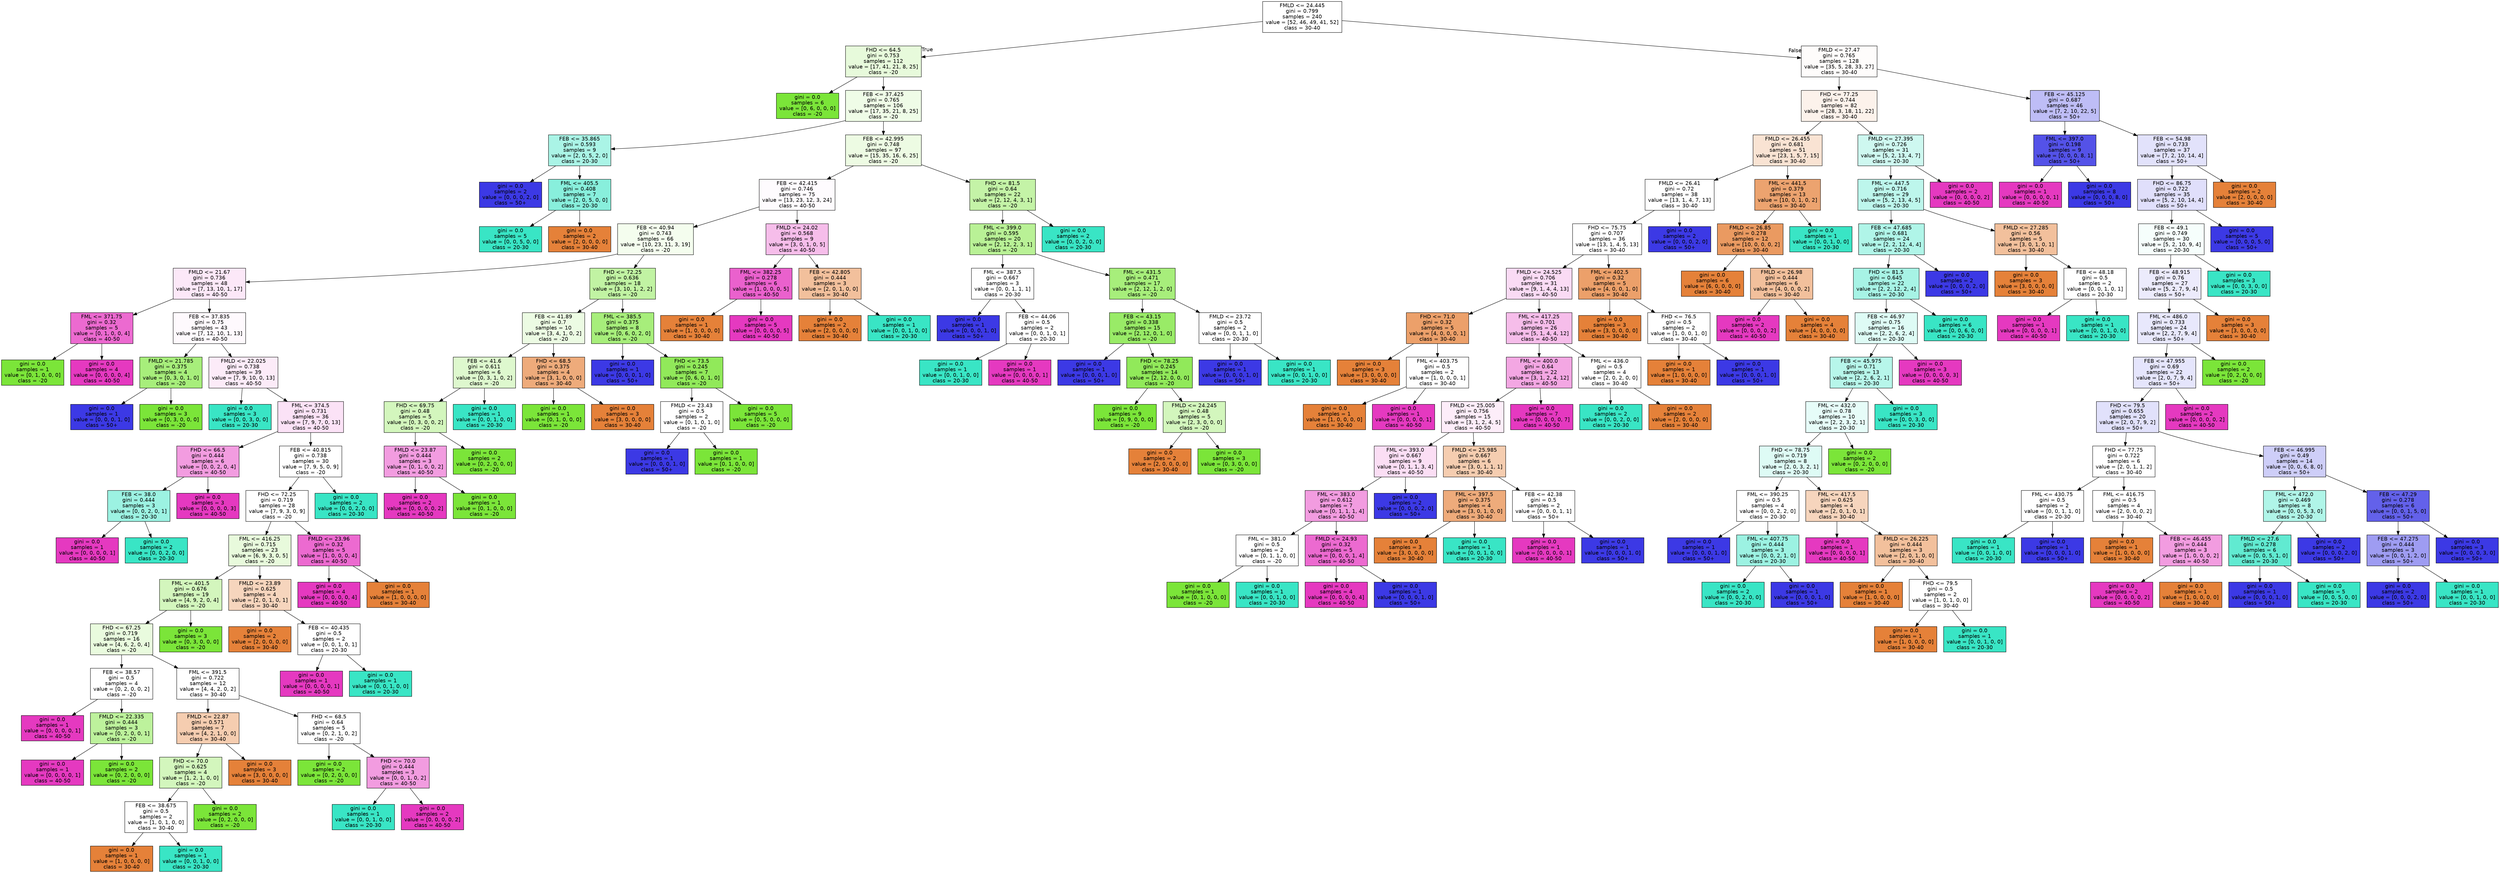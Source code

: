 digraph Tree {
node [shape=box, style="filled", color="black", fontname="helvetica"] ;
edge [fontname="helvetica"] ;
0 [label="FMLD <= 24.445\ngini = 0.799\nsamples = 240\nvalue = [52, 46, 49, 41, 52]\nclass = 30-40", fillcolor="#ffffff"] ;
1 [label="FHD <= 64.5\ngini = 0.753\nsamples = 112\nvalue = [17, 41, 21, 8, 25]\nclass = -20", fillcolor="#e7fadb"] ;
0 -> 1 [labeldistance=2.5, labelangle=45, headlabel="True"] ;
2 [label="gini = 0.0\nsamples = 6\nvalue = [0, 6, 0, 0, 0]\nclass = -20", fillcolor="#7be539"] ;
1 -> 2 ;
3 [label="FEB <= 37.425\ngini = 0.765\nsamples = 106\nvalue = [17, 35, 21, 8, 25]\nclass = -20", fillcolor="#effce7"] ;
1 -> 3 ;
4 [label="FEB <= 35.865\ngini = 0.593\nsamples = 9\nvalue = [2, 0, 5, 2, 0]\nclass = 20-30", fillcolor="#aaf4e6"] ;
3 -> 4 ;
5 [label="gini = 0.0\nsamples = 2\nvalue = [0, 0, 0, 2, 0]\nclass = 50+", fillcolor="#3c39e5"] ;
4 -> 5 ;
6 [label="FML <= 405.5\ngini = 0.408\nsamples = 7\nvalue = [2, 0, 5, 0, 0]\nclass = 20-30", fillcolor="#88efdc"] ;
4 -> 6 ;
7 [label="gini = 0.0\nsamples = 5\nvalue = [0, 0, 5, 0, 0]\nclass = 20-30", fillcolor="#39e5c5"] ;
6 -> 7 ;
8 [label="gini = 0.0\nsamples = 2\nvalue = [2, 0, 0, 0, 0]\nclass = 30-40", fillcolor="#e58139"] ;
6 -> 8 ;
9 [label="FEB <= 42.995\ngini = 0.748\nsamples = 97\nvalue = [15, 35, 16, 6, 25]\nclass = -20", fillcolor="#edfbe3"] ;
3 -> 9 ;
10 [label="FEB <= 42.415\ngini = 0.746\nsamples = 75\nvalue = [13, 23, 12, 3, 24]\nclass = 40-50", fillcolor="#fefbfe"] ;
9 -> 10 ;
11 [label="FEB <= 40.94\ngini = 0.743\nsamples = 66\nvalue = [10, 23, 11, 3, 19]\nclass = -20", fillcolor="#f4fdee"] ;
10 -> 11 ;
12 [label="FMLD <= 21.67\ngini = 0.736\nsamples = 48\nvalue = [7, 13, 10, 1, 17]\nclass = 40-50", fillcolor="#fce8f8"] ;
11 -> 12 ;
13 [label="FML <= 371.75\ngini = 0.32\nsamples = 5\nvalue = [0, 1, 0, 0, 4]\nclass = 40-50", fillcolor="#ec6ad0"] ;
12 -> 13 ;
14 [label="gini = 0.0\nsamples = 1\nvalue = [0, 1, 0, 0, 0]\nclass = -20", fillcolor="#7be539"] ;
13 -> 14 ;
15 [label="gini = 0.0\nsamples = 4\nvalue = [0, 0, 0, 0, 4]\nclass = 40-50", fillcolor="#e539c0"] ;
13 -> 15 ;
16 [label="FEB <= 37.835\ngini = 0.75\nsamples = 43\nvalue = [7, 12, 10, 1, 13]\nclass = 40-50", fillcolor="#fef9fd"] ;
12 -> 16 ;
17 [label="FMLD <= 21.785\ngini = 0.375\nsamples = 4\nvalue = [0, 3, 0, 1, 0]\nclass = -20", fillcolor="#a7ee7b"] ;
16 -> 17 ;
18 [label="gini = 0.0\nsamples = 1\nvalue = [0, 0, 0, 1, 0]\nclass = 50+", fillcolor="#3c39e5"] ;
17 -> 18 ;
19 [label="gini = 0.0\nsamples = 3\nvalue = [0, 3, 0, 0, 0]\nclass = -20", fillcolor="#7be539"] ;
17 -> 19 ;
20 [label="FMLD <= 22.025\ngini = 0.738\nsamples = 39\nvalue = [7, 9, 10, 0, 13]\nclass = 40-50", fillcolor="#fcebf8"] ;
16 -> 20 ;
21 [label="gini = 0.0\nsamples = 3\nvalue = [0, 0, 3, 0, 0]\nclass = 20-30", fillcolor="#39e5c5"] ;
20 -> 21 ;
22 [label="FML <= 374.5\ngini = 0.731\nsamples = 36\nvalue = [7, 9, 7, 0, 13]\nclass = 40-50", fillcolor="#fbe2f6"] ;
20 -> 22 ;
23 [label="FHD <= 66.5\ngini = 0.444\nsamples = 6\nvalue = [0, 0, 2, 0, 4]\nclass = 40-50", fillcolor="#f29ce0"] ;
22 -> 23 ;
24 [label="FEB <= 38.0\ngini = 0.444\nsamples = 3\nvalue = [0, 0, 2, 0, 1]\nclass = 20-30", fillcolor="#9cf2e2"] ;
23 -> 24 ;
25 [label="gini = 0.0\nsamples = 1\nvalue = [0, 0, 0, 0, 1]\nclass = 40-50", fillcolor="#e539c0"] ;
24 -> 25 ;
26 [label="gini = 0.0\nsamples = 2\nvalue = [0, 0, 2, 0, 0]\nclass = 20-30", fillcolor="#39e5c5"] ;
24 -> 26 ;
27 [label="gini = 0.0\nsamples = 3\nvalue = [0, 0, 0, 0, 3]\nclass = 40-50", fillcolor="#e539c0"] ;
23 -> 27 ;
28 [label="FEB <= 40.815\ngini = 0.738\nsamples = 30\nvalue = [7, 9, 5, 0, 9]\nclass = -20", fillcolor="#ffffff"] ;
22 -> 28 ;
29 [label="FHD <= 72.25\ngini = 0.719\nsamples = 28\nvalue = [7, 9, 3, 0, 9]\nclass = -20", fillcolor="#ffffff"] ;
28 -> 29 ;
30 [label="FML <= 416.25\ngini = 0.715\nsamples = 23\nvalue = [6, 9, 3, 0, 5]\nclass = -20", fillcolor="#e8fadc"] ;
29 -> 30 ;
31 [label="FML <= 401.5\ngini = 0.676\nsamples = 19\nvalue = [4, 9, 2, 0, 4]\nclass = -20", fillcolor="#d3f6bd"] ;
30 -> 31 ;
32 [label="FHD <= 67.25\ngini = 0.719\nsamples = 16\nvalue = [4, 6, 2, 0, 4]\nclass = -20", fillcolor="#e9fbde"] ;
31 -> 32 ;
33 [label="FEB <= 38.57\ngini = 0.5\nsamples = 4\nvalue = [0, 2, 0, 0, 2]\nclass = -20", fillcolor="#ffffff"] ;
32 -> 33 ;
34 [label="gini = 0.0\nsamples = 1\nvalue = [0, 0, 0, 0, 1]\nclass = 40-50", fillcolor="#e539c0"] ;
33 -> 34 ;
35 [label="FMLD <= 22.335\ngini = 0.444\nsamples = 3\nvalue = [0, 2, 0, 0, 1]\nclass = -20", fillcolor="#bdf29c"] ;
33 -> 35 ;
36 [label="gini = 0.0\nsamples = 1\nvalue = [0, 0, 0, 0, 1]\nclass = 40-50", fillcolor="#e539c0"] ;
35 -> 36 ;
37 [label="gini = 0.0\nsamples = 2\nvalue = [0, 2, 0, 0, 0]\nclass = -20", fillcolor="#7be539"] ;
35 -> 37 ;
38 [label="FML <= 391.5\ngini = 0.722\nsamples = 12\nvalue = [4, 4, 2, 0, 2]\nclass = 30-40", fillcolor="#ffffff"] ;
32 -> 38 ;
39 [label="FMLD <= 22.87\ngini = 0.571\nsamples = 7\nvalue = [4, 2, 1, 0, 0]\nclass = 30-40", fillcolor="#f5cdb0"] ;
38 -> 39 ;
40 [label="FHD <= 70.0\ngini = 0.625\nsamples = 4\nvalue = [1, 2, 1, 0, 0]\nclass = -20", fillcolor="#d3f6bd"] ;
39 -> 40 ;
41 [label="FEB <= 38.675\ngini = 0.5\nsamples = 2\nvalue = [1, 0, 1, 0, 0]\nclass = 30-40", fillcolor="#ffffff"] ;
40 -> 41 ;
42 [label="gini = 0.0\nsamples = 1\nvalue = [1, 0, 0, 0, 0]\nclass = 30-40", fillcolor="#e58139"] ;
41 -> 42 ;
43 [label="gini = 0.0\nsamples = 1\nvalue = [0, 0, 1, 0, 0]\nclass = 20-30", fillcolor="#39e5c5"] ;
41 -> 43 ;
44 [label="gini = 0.0\nsamples = 2\nvalue = [0, 2, 0, 0, 0]\nclass = -20", fillcolor="#7be539"] ;
40 -> 44 ;
45 [label="gini = 0.0\nsamples = 3\nvalue = [3, 0, 0, 0, 0]\nclass = 30-40", fillcolor="#e58139"] ;
39 -> 45 ;
46 [label="FHD <= 68.5\ngini = 0.64\nsamples = 5\nvalue = [0, 2, 1, 0, 2]\nclass = -20", fillcolor="#ffffff"] ;
38 -> 46 ;
47 [label="gini = 0.0\nsamples = 2\nvalue = [0, 2, 0, 0, 0]\nclass = -20", fillcolor="#7be539"] ;
46 -> 47 ;
48 [label="FHD <= 70.0\ngini = 0.444\nsamples = 3\nvalue = [0, 0, 1, 0, 2]\nclass = 40-50", fillcolor="#f29ce0"] ;
46 -> 48 ;
49 [label="gini = 0.0\nsamples = 1\nvalue = [0, 0, 1, 0, 0]\nclass = 20-30", fillcolor="#39e5c5"] ;
48 -> 49 ;
50 [label="gini = 0.0\nsamples = 2\nvalue = [0, 0, 0, 0, 2]\nclass = 40-50", fillcolor="#e539c0"] ;
48 -> 50 ;
51 [label="gini = 0.0\nsamples = 3\nvalue = [0, 3, 0, 0, 0]\nclass = -20", fillcolor="#7be539"] ;
31 -> 51 ;
52 [label="FMLD <= 23.89\ngini = 0.625\nsamples = 4\nvalue = [2, 0, 1, 0, 1]\nclass = 30-40", fillcolor="#f6d5bd"] ;
30 -> 52 ;
53 [label="gini = 0.0\nsamples = 2\nvalue = [2, 0, 0, 0, 0]\nclass = 30-40", fillcolor="#e58139"] ;
52 -> 53 ;
54 [label="FEB <= 40.435\ngini = 0.5\nsamples = 2\nvalue = [0, 0, 1, 0, 1]\nclass = 20-30", fillcolor="#ffffff"] ;
52 -> 54 ;
55 [label="gini = 0.0\nsamples = 1\nvalue = [0, 0, 0, 0, 1]\nclass = 40-50", fillcolor="#e539c0"] ;
54 -> 55 ;
56 [label="gini = 0.0\nsamples = 1\nvalue = [0, 0, 1, 0, 0]\nclass = 20-30", fillcolor="#39e5c5"] ;
54 -> 56 ;
57 [label="FMLD <= 23.96\ngini = 0.32\nsamples = 5\nvalue = [1, 0, 0, 0, 4]\nclass = 40-50", fillcolor="#ec6ad0"] ;
29 -> 57 ;
58 [label="gini = 0.0\nsamples = 4\nvalue = [0, 0, 0, 0, 4]\nclass = 40-50", fillcolor="#e539c0"] ;
57 -> 58 ;
59 [label="gini = 0.0\nsamples = 1\nvalue = [1, 0, 0, 0, 0]\nclass = 30-40", fillcolor="#e58139"] ;
57 -> 59 ;
60 [label="gini = 0.0\nsamples = 2\nvalue = [0, 0, 2, 0, 0]\nclass = 20-30", fillcolor="#39e5c5"] ;
28 -> 60 ;
61 [label="FHD <= 72.25\ngini = 0.636\nsamples = 18\nvalue = [3, 10, 1, 2, 2]\nclass = -20", fillcolor="#c1f3a3"] ;
11 -> 61 ;
62 [label="FEB <= 41.89\ngini = 0.7\nsamples = 10\nvalue = [3, 4, 1, 0, 2]\nclass = -20", fillcolor="#ecfbe3"] ;
61 -> 62 ;
63 [label="FEB <= 41.6\ngini = 0.611\nsamples = 6\nvalue = [0, 3, 1, 0, 2]\nclass = -20", fillcolor="#def8ce"] ;
62 -> 63 ;
64 [label="FHD <= 69.75\ngini = 0.48\nsamples = 5\nvalue = [0, 3, 0, 0, 2]\nclass = -20", fillcolor="#d3f6bd"] ;
63 -> 64 ;
65 [label="FMLD <= 23.87\ngini = 0.444\nsamples = 3\nvalue = [0, 1, 0, 0, 2]\nclass = 40-50", fillcolor="#f29ce0"] ;
64 -> 65 ;
66 [label="gini = 0.0\nsamples = 2\nvalue = [0, 0, 0, 0, 2]\nclass = 40-50", fillcolor="#e539c0"] ;
65 -> 66 ;
67 [label="gini = 0.0\nsamples = 1\nvalue = [0, 1, 0, 0, 0]\nclass = -20", fillcolor="#7be539"] ;
65 -> 67 ;
68 [label="gini = 0.0\nsamples = 2\nvalue = [0, 2, 0, 0, 0]\nclass = -20", fillcolor="#7be539"] ;
64 -> 68 ;
69 [label="gini = 0.0\nsamples = 1\nvalue = [0, 0, 1, 0, 0]\nclass = 20-30", fillcolor="#39e5c5"] ;
63 -> 69 ;
70 [label="FHD <= 68.5\ngini = 0.375\nsamples = 4\nvalue = [3, 1, 0, 0, 0]\nclass = 30-40", fillcolor="#eeab7b"] ;
62 -> 70 ;
71 [label="gini = 0.0\nsamples = 1\nvalue = [0, 1, 0, 0, 0]\nclass = -20", fillcolor="#7be539"] ;
70 -> 71 ;
72 [label="gini = 0.0\nsamples = 3\nvalue = [3, 0, 0, 0, 0]\nclass = 30-40", fillcolor="#e58139"] ;
70 -> 72 ;
73 [label="FML <= 385.5\ngini = 0.375\nsamples = 8\nvalue = [0, 6, 0, 2, 0]\nclass = -20", fillcolor="#a7ee7b"] ;
61 -> 73 ;
74 [label="gini = 0.0\nsamples = 1\nvalue = [0, 0, 0, 1, 0]\nclass = 50+", fillcolor="#3c39e5"] ;
73 -> 74 ;
75 [label="FHD <= 73.5\ngini = 0.245\nsamples = 7\nvalue = [0, 6, 0, 1, 0]\nclass = -20", fillcolor="#91e95a"] ;
73 -> 75 ;
76 [label="FMLD <= 23.43\ngini = 0.5\nsamples = 2\nvalue = [0, 1, 0, 1, 0]\nclass = -20", fillcolor="#ffffff"] ;
75 -> 76 ;
77 [label="gini = 0.0\nsamples = 1\nvalue = [0, 0, 0, 1, 0]\nclass = 50+", fillcolor="#3c39e5"] ;
76 -> 77 ;
78 [label="gini = 0.0\nsamples = 1\nvalue = [0, 1, 0, 0, 0]\nclass = -20", fillcolor="#7be539"] ;
76 -> 78 ;
79 [label="gini = 0.0\nsamples = 5\nvalue = [0, 5, 0, 0, 0]\nclass = -20", fillcolor="#7be539"] ;
75 -> 79 ;
80 [label="FMLD <= 24.02\ngini = 0.568\nsamples = 9\nvalue = [3, 0, 1, 0, 5]\nclass = 40-50", fillcolor="#f6bdea"] ;
10 -> 80 ;
81 [label="FML <= 382.25\ngini = 0.278\nsamples = 6\nvalue = [1, 0, 0, 0, 5]\nclass = 40-50", fillcolor="#ea61cd"] ;
80 -> 81 ;
82 [label="gini = 0.0\nsamples = 1\nvalue = [1, 0, 0, 0, 0]\nclass = 30-40", fillcolor="#e58139"] ;
81 -> 82 ;
83 [label="gini = 0.0\nsamples = 5\nvalue = [0, 0, 0, 0, 5]\nclass = 40-50", fillcolor="#e539c0"] ;
81 -> 83 ;
84 [label="FEB <= 42.805\ngini = 0.444\nsamples = 3\nvalue = [2, 0, 1, 0, 0]\nclass = 30-40", fillcolor="#f2c09c"] ;
80 -> 84 ;
85 [label="gini = 0.0\nsamples = 2\nvalue = [2, 0, 0, 0, 0]\nclass = 30-40", fillcolor="#e58139"] ;
84 -> 85 ;
86 [label="gini = 0.0\nsamples = 1\nvalue = [0, 0, 1, 0, 0]\nclass = 20-30", fillcolor="#39e5c5"] ;
84 -> 86 ;
87 [label="FHD <= 81.5\ngini = 0.64\nsamples = 22\nvalue = [2, 12, 4, 3, 1]\nclass = -20", fillcolor="#c4f3a7"] ;
9 -> 87 ;
88 [label="FML <= 399.0\ngini = 0.595\nsamples = 20\nvalue = [2, 12, 2, 3, 1]\nclass = -20", fillcolor="#b9f196"] ;
87 -> 88 ;
89 [label="FML <= 387.5\ngini = 0.667\nsamples = 3\nvalue = [0, 0, 1, 1, 1]\nclass = 20-30", fillcolor="#ffffff"] ;
88 -> 89 ;
90 [label="gini = 0.0\nsamples = 1\nvalue = [0, 0, 0, 1, 0]\nclass = 50+", fillcolor="#3c39e5"] ;
89 -> 90 ;
91 [label="FEB <= 44.06\ngini = 0.5\nsamples = 2\nvalue = [0, 0, 1, 0, 1]\nclass = 20-30", fillcolor="#ffffff"] ;
89 -> 91 ;
92 [label="gini = 0.0\nsamples = 1\nvalue = [0, 0, 1, 0, 0]\nclass = 20-30", fillcolor="#39e5c5"] ;
91 -> 92 ;
93 [label="gini = 0.0\nsamples = 1\nvalue = [0, 0, 0, 0, 1]\nclass = 40-50", fillcolor="#e539c0"] ;
91 -> 93 ;
94 [label="FML <= 431.5\ngini = 0.471\nsamples = 17\nvalue = [2, 12, 1, 2, 0]\nclass = -20", fillcolor="#a7ee7b"] ;
88 -> 94 ;
95 [label="FEB <= 43.15\ngini = 0.338\nsamples = 15\nvalue = [2, 12, 0, 1, 0]\nclass = -20", fillcolor="#99eb67"] ;
94 -> 95 ;
96 [label="gini = 0.0\nsamples = 1\nvalue = [0, 0, 0, 1, 0]\nclass = 50+", fillcolor="#3c39e5"] ;
95 -> 96 ;
97 [label="FHD <= 78.25\ngini = 0.245\nsamples = 14\nvalue = [2, 12, 0, 0, 0]\nclass = -20", fillcolor="#91e95a"] ;
95 -> 97 ;
98 [label="gini = 0.0\nsamples = 9\nvalue = [0, 9, 0, 0, 0]\nclass = -20", fillcolor="#7be539"] ;
97 -> 98 ;
99 [label="FMLD <= 24.245\ngini = 0.48\nsamples = 5\nvalue = [2, 3, 0, 0, 0]\nclass = -20", fillcolor="#d3f6bd"] ;
97 -> 99 ;
100 [label="gini = 0.0\nsamples = 2\nvalue = [2, 0, 0, 0, 0]\nclass = 30-40", fillcolor="#e58139"] ;
99 -> 100 ;
101 [label="gini = 0.0\nsamples = 3\nvalue = [0, 3, 0, 0, 0]\nclass = -20", fillcolor="#7be539"] ;
99 -> 101 ;
102 [label="FMLD <= 23.72\ngini = 0.5\nsamples = 2\nvalue = [0, 0, 1, 1, 0]\nclass = 20-30", fillcolor="#ffffff"] ;
94 -> 102 ;
103 [label="gini = 0.0\nsamples = 1\nvalue = [0, 0, 0, 1, 0]\nclass = 50+", fillcolor="#3c39e5"] ;
102 -> 103 ;
104 [label="gini = 0.0\nsamples = 1\nvalue = [0, 0, 1, 0, 0]\nclass = 20-30", fillcolor="#39e5c5"] ;
102 -> 104 ;
105 [label="gini = 0.0\nsamples = 2\nvalue = [0, 0, 2, 0, 0]\nclass = 20-30", fillcolor="#39e5c5"] ;
87 -> 105 ;
106 [label="FMLD <= 27.47\ngini = 0.765\nsamples = 128\nvalue = [35, 5, 28, 33, 27]\nclass = 30-40", fillcolor="#fefcfb"] ;
0 -> 106 [labeldistance=2.5, labelangle=-45, headlabel="False"] ;
107 [label="FHD <= 77.25\ngini = 0.744\nsamples = 82\nvalue = [28, 3, 18, 11, 22]\nclass = 30-40", fillcolor="#fcf2eb"] ;
106 -> 107 ;
108 [label="FMLD <= 26.455\ngini = 0.681\nsamples = 51\nvalue = [23, 1, 5, 7, 15]\nclass = 30-40", fillcolor="#f9e3d3"] ;
107 -> 108 ;
109 [label="FMLD <= 26.41\ngini = 0.72\nsamples = 38\nvalue = [13, 1, 4, 7, 13]\nclass = 30-40", fillcolor="#ffffff"] ;
108 -> 109 ;
110 [label="FHD <= 75.75\ngini = 0.707\nsamples = 36\nvalue = [13, 1, 4, 5, 13]\nclass = 30-40", fillcolor="#ffffff"] ;
109 -> 110 ;
111 [label="FMLD <= 24.525\ngini = 0.706\nsamples = 31\nvalue = [9, 1, 4, 4, 13]\nclass = 40-50", fillcolor="#fadbf4"] ;
110 -> 111 ;
112 [label="FHD <= 71.0\ngini = 0.32\nsamples = 5\nvalue = [4, 0, 0, 0, 1]\nclass = 30-40", fillcolor="#eca06a"] ;
111 -> 112 ;
113 [label="gini = 0.0\nsamples = 3\nvalue = [3, 0, 0, 0, 0]\nclass = 30-40", fillcolor="#e58139"] ;
112 -> 113 ;
114 [label="FML <= 403.75\ngini = 0.5\nsamples = 2\nvalue = [1, 0, 0, 0, 1]\nclass = 30-40", fillcolor="#ffffff"] ;
112 -> 114 ;
115 [label="gini = 0.0\nsamples = 1\nvalue = [1, 0, 0, 0, 0]\nclass = 30-40", fillcolor="#e58139"] ;
114 -> 115 ;
116 [label="gini = 0.0\nsamples = 1\nvalue = [0, 0, 0, 0, 1]\nclass = 40-50", fillcolor="#e539c0"] ;
114 -> 116 ;
117 [label="FML <= 417.25\ngini = 0.701\nsamples = 26\nvalue = [5, 1, 4, 4, 12]\nclass = 40-50", fillcolor="#f6bdea"] ;
111 -> 117 ;
118 [label="FML <= 400.0\ngini = 0.64\nsamples = 22\nvalue = [3, 1, 2, 4, 12]\nclass = 40-50", fillcolor="#f3a7e3"] ;
117 -> 118 ;
119 [label="FMLD <= 25.005\ngini = 0.756\nsamples = 15\nvalue = [3, 1, 2, 4, 5]\nclass = 40-50", fillcolor="#fdedf9"] ;
118 -> 119 ;
120 [label="FML <= 393.0\ngini = 0.667\nsamples = 9\nvalue = [0, 1, 1, 3, 4]\nclass = 40-50", fillcolor="#fbdef4"] ;
119 -> 120 ;
121 [label="FML <= 383.0\ngini = 0.612\nsamples = 7\nvalue = [0, 1, 1, 1, 4]\nclass = 40-50", fillcolor="#f29ce0"] ;
120 -> 121 ;
122 [label="FML <= 381.0\ngini = 0.5\nsamples = 2\nvalue = [0, 1, 1, 0, 0]\nclass = -20", fillcolor="#ffffff"] ;
121 -> 122 ;
123 [label="gini = 0.0\nsamples = 1\nvalue = [0, 1, 0, 0, 0]\nclass = -20", fillcolor="#7be539"] ;
122 -> 123 ;
124 [label="gini = 0.0\nsamples = 1\nvalue = [0, 0, 1, 0, 0]\nclass = 20-30", fillcolor="#39e5c5"] ;
122 -> 124 ;
125 [label="FMLD <= 24.93\ngini = 0.32\nsamples = 5\nvalue = [0, 0, 0, 1, 4]\nclass = 40-50", fillcolor="#ec6ad0"] ;
121 -> 125 ;
126 [label="gini = 0.0\nsamples = 4\nvalue = [0, 0, 0, 0, 4]\nclass = 40-50", fillcolor="#e539c0"] ;
125 -> 126 ;
127 [label="gini = 0.0\nsamples = 1\nvalue = [0, 0, 0, 1, 0]\nclass = 50+", fillcolor="#3c39e5"] ;
125 -> 127 ;
128 [label="gini = 0.0\nsamples = 2\nvalue = [0, 0, 0, 2, 0]\nclass = 50+", fillcolor="#3c39e5"] ;
120 -> 128 ;
129 [label="FMLD <= 25.985\ngini = 0.667\nsamples = 6\nvalue = [3, 0, 1, 1, 1]\nclass = 30-40", fillcolor="#f5cdb0"] ;
119 -> 129 ;
130 [label="FML <= 397.5\ngini = 0.375\nsamples = 4\nvalue = [3, 0, 1, 0, 0]\nclass = 30-40", fillcolor="#eeab7b"] ;
129 -> 130 ;
131 [label="gini = 0.0\nsamples = 3\nvalue = [3, 0, 0, 0, 0]\nclass = 30-40", fillcolor="#e58139"] ;
130 -> 131 ;
132 [label="gini = 0.0\nsamples = 1\nvalue = [0, 0, 1, 0, 0]\nclass = 20-30", fillcolor="#39e5c5"] ;
130 -> 132 ;
133 [label="FEB <= 42.38\ngini = 0.5\nsamples = 2\nvalue = [0, 0, 0, 1, 1]\nclass = 50+", fillcolor="#ffffff"] ;
129 -> 133 ;
134 [label="gini = 0.0\nsamples = 1\nvalue = [0, 0, 0, 0, 1]\nclass = 40-50", fillcolor="#e539c0"] ;
133 -> 134 ;
135 [label="gini = 0.0\nsamples = 1\nvalue = [0, 0, 0, 1, 0]\nclass = 50+", fillcolor="#3c39e5"] ;
133 -> 135 ;
136 [label="gini = 0.0\nsamples = 7\nvalue = [0, 0, 0, 0, 7]\nclass = 40-50", fillcolor="#e539c0"] ;
118 -> 136 ;
137 [label="FML <= 436.0\ngini = 0.5\nsamples = 4\nvalue = [2, 0, 2, 0, 0]\nclass = 30-40", fillcolor="#ffffff"] ;
117 -> 137 ;
138 [label="gini = 0.0\nsamples = 2\nvalue = [0, 0, 2, 0, 0]\nclass = 20-30", fillcolor="#39e5c5"] ;
137 -> 138 ;
139 [label="gini = 0.0\nsamples = 2\nvalue = [2, 0, 0, 0, 0]\nclass = 30-40", fillcolor="#e58139"] ;
137 -> 139 ;
140 [label="FML <= 402.5\ngini = 0.32\nsamples = 5\nvalue = [4, 0, 0, 1, 0]\nclass = 30-40", fillcolor="#eca06a"] ;
110 -> 140 ;
141 [label="gini = 0.0\nsamples = 3\nvalue = [3, 0, 0, 0, 0]\nclass = 30-40", fillcolor="#e58139"] ;
140 -> 141 ;
142 [label="FHD <= 76.5\ngini = 0.5\nsamples = 2\nvalue = [1, 0, 0, 1, 0]\nclass = 30-40", fillcolor="#ffffff"] ;
140 -> 142 ;
143 [label="gini = 0.0\nsamples = 1\nvalue = [1, 0, 0, 0, 0]\nclass = 30-40", fillcolor="#e58139"] ;
142 -> 143 ;
144 [label="gini = 0.0\nsamples = 1\nvalue = [0, 0, 0, 1, 0]\nclass = 50+", fillcolor="#3c39e5"] ;
142 -> 144 ;
145 [label="gini = 0.0\nsamples = 2\nvalue = [0, 0, 0, 2, 0]\nclass = 50+", fillcolor="#3c39e5"] ;
109 -> 145 ;
146 [label="FML <= 441.5\ngini = 0.379\nsamples = 13\nvalue = [10, 0, 1, 0, 2]\nclass = 30-40", fillcolor="#eca36f"] ;
108 -> 146 ;
147 [label="FMLD <= 26.85\ngini = 0.278\nsamples = 12\nvalue = [10, 0, 0, 0, 2]\nclass = 30-40", fillcolor="#ea9a61"] ;
146 -> 147 ;
148 [label="gini = 0.0\nsamples = 6\nvalue = [6, 0, 0, 0, 0]\nclass = 30-40", fillcolor="#e58139"] ;
147 -> 148 ;
149 [label="FMLD <= 26.98\ngini = 0.444\nsamples = 6\nvalue = [4, 0, 0, 0, 2]\nclass = 30-40", fillcolor="#f2c09c"] ;
147 -> 149 ;
150 [label="gini = 0.0\nsamples = 2\nvalue = [0, 0, 0, 0, 2]\nclass = 40-50", fillcolor="#e539c0"] ;
149 -> 150 ;
151 [label="gini = 0.0\nsamples = 4\nvalue = [4, 0, 0, 0, 0]\nclass = 30-40", fillcolor="#e58139"] ;
149 -> 151 ;
152 [label="gini = 0.0\nsamples = 1\nvalue = [0, 0, 1, 0, 0]\nclass = 20-30", fillcolor="#39e5c5"] ;
146 -> 152 ;
153 [label="FMLD <= 27.395\ngini = 0.726\nsamples = 31\nvalue = [5, 2, 13, 4, 7]\nclass = 20-30", fillcolor="#cef8f0"] ;
107 -> 153 ;
154 [label="FML <= 447.5\ngini = 0.716\nsamples = 29\nvalue = [5, 2, 13, 4, 5]\nclass = 20-30", fillcolor="#bdf6ec"] ;
153 -> 154 ;
155 [label="FEB <= 47.685\ngini = 0.681\nsamples = 24\nvalue = [2, 2, 12, 4, 4]\nclass = 20-30", fillcolor="#b0f5e8"] ;
154 -> 155 ;
156 [label="FHD <= 81.5\ngini = 0.645\nsamples = 22\nvalue = [2, 2, 12, 2, 4]\nclass = 20-30", fillcolor="#a7f3e5"] ;
155 -> 156 ;
157 [label="FEB <= 46.97\ngini = 0.75\nsamples = 16\nvalue = [2, 2, 6, 2, 4]\nclass = 20-30", fillcolor="#defbf5"] ;
156 -> 157 ;
158 [label="FEB <= 45.975\ngini = 0.71\nsamples = 13\nvalue = [2, 2, 6, 2, 1]\nclass = 20-30", fillcolor="#b7f6ea"] ;
157 -> 158 ;
159 [label="FML <= 432.0\ngini = 0.78\nsamples = 10\nvalue = [2, 2, 3, 2, 1]\nclass = 20-30", fillcolor="#e6fcf8"] ;
158 -> 159 ;
160 [label="FHD <= 78.75\ngini = 0.719\nsamples = 8\nvalue = [2, 0, 3, 2, 1]\nclass = 20-30", fillcolor="#defbf5"] ;
159 -> 160 ;
161 [label="FML <= 390.25\ngini = 0.5\nsamples = 4\nvalue = [0, 0, 2, 2, 0]\nclass = 20-30", fillcolor="#ffffff"] ;
160 -> 161 ;
162 [label="gini = 0.0\nsamples = 1\nvalue = [0, 0, 0, 1, 0]\nclass = 50+", fillcolor="#3c39e5"] ;
161 -> 162 ;
163 [label="FML <= 407.75\ngini = 0.444\nsamples = 3\nvalue = [0, 0, 2, 1, 0]\nclass = 20-30", fillcolor="#9cf2e2"] ;
161 -> 163 ;
164 [label="gini = 0.0\nsamples = 2\nvalue = [0, 0, 2, 0, 0]\nclass = 20-30", fillcolor="#39e5c5"] ;
163 -> 164 ;
165 [label="gini = 0.0\nsamples = 1\nvalue = [0, 0, 0, 1, 0]\nclass = 50+", fillcolor="#3c39e5"] ;
163 -> 165 ;
166 [label="FML <= 417.5\ngini = 0.625\nsamples = 4\nvalue = [2, 0, 1, 0, 1]\nclass = 30-40", fillcolor="#f6d5bd"] ;
160 -> 166 ;
167 [label="gini = 0.0\nsamples = 1\nvalue = [0, 0, 0, 0, 1]\nclass = 40-50", fillcolor="#e539c0"] ;
166 -> 167 ;
168 [label="FMLD <= 26.225\ngini = 0.444\nsamples = 3\nvalue = [2, 0, 1, 0, 0]\nclass = 30-40", fillcolor="#f2c09c"] ;
166 -> 168 ;
169 [label="gini = 0.0\nsamples = 1\nvalue = [1, 0, 0, 0, 0]\nclass = 30-40", fillcolor="#e58139"] ;
168 -> 169 ;
170 [label="FHD <= 79.5\ngini = 0.5\nsamples = 2\nvalue = [1, 0, 1, 0, 0]\nclass = 30-40", fillcolor="#ffffff"] ;
168 -> 170 ;
171 [label="gini = 0.0\nsamples = 1\nvalue = [1, 0, 0, 0, 0]\nclass = 30-40", fillcolor="#e58139"] ;
170 -> 171 ;
172 [label="gini = 0.0\nsamples = 1\nvalue = [0, 0, 1, 0, 0]\nclass = 20-30", fillcolor="#39e5c5"] ;
170 -> 172 ;
173 [label="gini = 0.0\nsamples = 2\nvalue = [0, 2, 0, 0, 0]\nclass = -20", fillcolor="#7be539"] ;
159 -> 173 ;
174 [label="gini = 0.0\nsamples = 3\nvalue = [0, 0, 3, 0, 0]\nclass = 20-30", fillcolor="#39e5c5"] ;
158 -> 174 ;
175 [label="gini = 0.0\nsamples = 3\nvalue = [0, 0, 0, 0, 3]\nclass = 40-50", fillcolor="#e539c0"] ;
157 -> 175 ;
176 [label="gini = 0.0\nsamples = 6\nvalue = [0, 0, 6, 0, 0]\nclass = 20-30", fillcolor="#39e5c5"] ;
156 -> 176 ;
177 [label="gini = 0.0\nsamples = 2\nvalue = [0, 0, 0, 2, 0]\nclass = 50+", fillcolor="#3c39e5"] ;
155 -> 177 ;
178 [label="FMLD <= 27.285\ngini = 0.56\nsamples = 5\nvalue = [3, 0, 1, 0, 1]\nclass = 30-40", fillcolor="#f2c09c"] ;
154 -> 178 ;
179 [label="gini = 0.0\nsamples = 3\nvalue = [3, 0, 0, 0, 0]\nclass = 30-40", fillcolor="#e58139"] ;
178 -> 179 ;
180 [label="FEB <= 48.18\ngini = 0.5\nsamples = 2\nvalue = [0, 0, 1, 0, 1]\nclass = 20-30", fillcolor="#ffffff"] ;
178 -> 180 ;
181 [label="gini = 0.0\nsamples = 1\nvalue = [0, 0, 0, 0, 1]\nclass = 40-50", fillcolor="#e539c0"] ;
180 -> 181 ;
182 [label="gini = 0.0\nsamples = 1\nvalue = [0, 0, 1, 0, 0]\nclass = 20-30", fillcolor="#39e5c5"] ;
180 -> 182 ;
183 [label="gini = 0.0\nsamples = 2\nvalue = [0, 0, 0, 0, 2]\nclass = 40-50", fillcolor="#e539c0"] ;
153 -> 183 ;
184 [label="FEB <= 45.125\ngini = 0.687\nsamples = 46\nvalue = [7, 2, 10, 22, 5]\nclass = 50+", fillcolor="#bebdf6"] ;
106 -> 184 ;
185 [label="FML <= 397.0\ngini = 0.198\nsamples = 9\nvalue = [0, 0, 0, 8, 1]\nclass = 50+", fillcolor="#5452e8"] ;
184 -> 185 ;
186 [label="gini = 0.0\nsamples = 1\nvalue = [0, 0, 0, 0, 1]\nclass = 40-50", fillcolor="#e539c0"] ;
185 -> 186 ;
187 [label="gini = 0.0\nsamples = 8\nvalue = [0, 0, 0, 8, 0]\nclass = 50+", fillcolor="#3c39e5"] ;
185 -> 187 ;
188 [label="FEB <= 54.98\ngini = 0.733\nsamples = 37\nvalue = [7, 2, 10, 14, 4]\nclass = 50+", fillcolor="#e2e2fb"] ;
184 -> 188 ;
189 [label="FHD <= 86.75\ngini = 0.722\nsamples = 35\nvalue = [5, 2, 10, 14, 4]\nclass = 50+", fillcolor="#e0dffb"] ;
188 -> 189 ;
190 [label="FEB <= 49.1\ngini = 0.749\nsamples = 30\nvalue = [5, 2, 10, 9, 4]\nclass = 20-30", fillcolor="#f6fefc"] ;
189 -> 190 ;
191 [label="FEB <= 48.915\ngini = 0.76\nsamples = 27\nvalue = [5, 2, 7, 9, 4]\nclass = 50+", fillcolor="#ecebfc"] ;
190 -> 191 ;
192 [label="FML <= 486.0\ngini = 0.733\nsamples = 24\nvalue = [2, 2, 7, 9, 4]\nclass = 50+", fillcolor="#e8e8fc"] ;
191 -> 192 ;
193 [label="FEB <= 47.955\ngini = 0.69\nsamples = 22\nvalue = [2, 0, 7, 9, 4]\nclass = 50+", fillcolor="#e5e5fc"] ;
192 -> 193 ;
194 [label="FHD <= 79.5\ngini = 0.655\nsamples = 20\nvalue = [2, 0, 7, 9, 2]\nclass = 50+", fillcolor="#e1e1fb"] ;
193 -> 194 ;
195 [label="FHD <= 77.75\ngini = 0.722\nsamples = 6\nvalue = [2, 0, 1, 1, 2]\nclass = 30-40", fillcolor="#ffffff"] ;
194 -> 195 ;
196 [label="FML <= 430.75\ngini = 0.5\nsamples = 2\nvalue = [0, 0, 1, 1, 0]\nclass = 20-30", fillcolor="#ffffff"] ;
195 -> 196 ;
197 [label="gini = 0.0\nsamples = 1\nvalue = [0, 0, 1, 0, 0]\nclass = 20-30", fillcolor="#39e5c5"] ;
196 -> 197 ;
198 [label="gini = 0.0\nsamples = 1\nvalue = [0, 0, 0, 1, 0]\nclass = 50+", fillcolor="#3c39e5"] ;
196 -> 198 ;
199 [label="FML <= 416.75\ngini = 0.5\nsamples = 4\nvalue = [2, 0, 0, 0, 2]\nclass = 30-40", fillcolor="#ffffff"] ;
195 -> 199 ;
200 [label="gini = 0.0\nsamples = 1\nvalue = [1, 0, 0, 0, 0]\nclass = 30-40", fillcolor="#e58139"] ;
199 -> 200 ;
201 [label="FEB <= 46.455\ngini = 0.444\nsamples = 3\nvalue = [1, 0, 0, 0, 2]\nclass = 40-50", fillcolor="#f29ce0"] ;
199 -> 201 ;
202 [label="gini = 0.0\nsamples = 2\nvalue = [0, 0, 0, 0, 2]\nclass = 40-50", fillcolor="#e539c0"] ;
201 -> 202 ;
203 [label="gini = 0.0\nsamples = 1\nvalue = [1, 0, 0, 0, 0]\nclass = 30-40", fillcolor="#e58139"] ;
201 -> 203 ;
204 [label="FEB <= 46.995\ngini = 0.49\nsamples = 14\nvalue = [0, 0, 6, 8, 0]\nclass = 50+", fillcolor="#cecef8"] ;
194 -> 204 ;
205 [label="FML <= 472.0\ngini = 0.469\nsamples = 8\nvalue = [0, 0, 5, 3, 0]\nclass = 20-30", fillcolor="#b0f5e8"] ;
204 -> 205 ;
206 [label="FMLD <= 27.6\ngini = 0.278\nsamples = 6\nvalue = [0, 0, 5, 1, 0]\nclass = 20-30", fillcolor="#61ead1"] ;
205 -> 206 ;
207 [label="gini = 0.0\nsamples = 1\nvalue = [0, 0, 0, 1, 0]\nclass = 50+", fillcolor="#3c39e5"] ;
206 -> 207 ;
208 [label="gini = 0.0\nsamples = 5\nvalue = [0, 0, 5, 0, 0]\nclass = 20-30", fillcolor="#39e5c5"] ;
206 -> 208 ;
209 [label="gini = 0.0\nsamples = 2\nvalue = [0, 0, 0, 2, 0]\nclass = 50+", fillcolor="#3c39e5"] ;
205 -> 209 ;
210 [label="FEB <= 47.29\ngini = 0.278\nsamples = 6\nvalue = [0, 0, 1, 5, 0]\nclass = 50+", fillcolor="#6361ea"] ;
204 -> 210 ;
211 [label="FEB <= 47.275\ngini = 0.444\nsamples = 3\nvalue = [0, 0, 1, 2, 0]\nclass = 50+", fillcolor="#9e9cf2"] ;
210 -> 211 ;
212 [label="gini = 0.0\nsamples = 2\nvalue = [0, 0, 0, 2, 0]\nclass = 50+", fillcolor="#3c39e5"] ;
211 -> 212 ;
213 [label="gini = 0.0\nsamples = 1\nvalue = [0, 0, 1, 0, 0]\nclass = 20-30", fillcolor="#39e5c5"] ;
211 -> 213 ;
214 [label="gini = 0.0\nsamples = 3\nvalue = [0, 0, 0, 3, 0]\nclass = 50+", fillcolor="#3c39e5"] ;
210 -> 214 ;
215 [label="gini = 0.0\nsamples = 2\nvalue = [0, 0, 0, 0, 2]\nclass = 40-50", fillcolor="#e539c0"] ;
193 -> 215 ;
216 [label="gini = 0.0\nsamples = 2\nvalue = [0, 2, 0, 0, 0]\nclass = -20", fillcolor="#7be539"] ;
192 -> 216 ;
217 [label="gini = 0.0\nsamples = 3\nvalue = [3, 0, 0, 0, 0]\nclass = 30-40", fillcolor="#e58139"] ;
191 -> 217 ;
218 [label="gini = 0.0\nsamples = 3\nvalue = [0, 0, 3, 0, 0]\nclass = 20-30", fillcolor="#39e5c5"] ;
190 -> 218 ;
219 [label="gini = 0.0\nsamples = 5\nvalue = [0, 0, 0, 5, 0]\nclass = 50+", fillcolor="#3c39e5"] ;
189 -> 219 ;
220 [label="gini = 0.0\nsamples = 2\nvalue = [2, 0, 0, 0, 0]\nclass = 30-40", fillcolor="#e58139"] ;
188 -> 220 ;
}